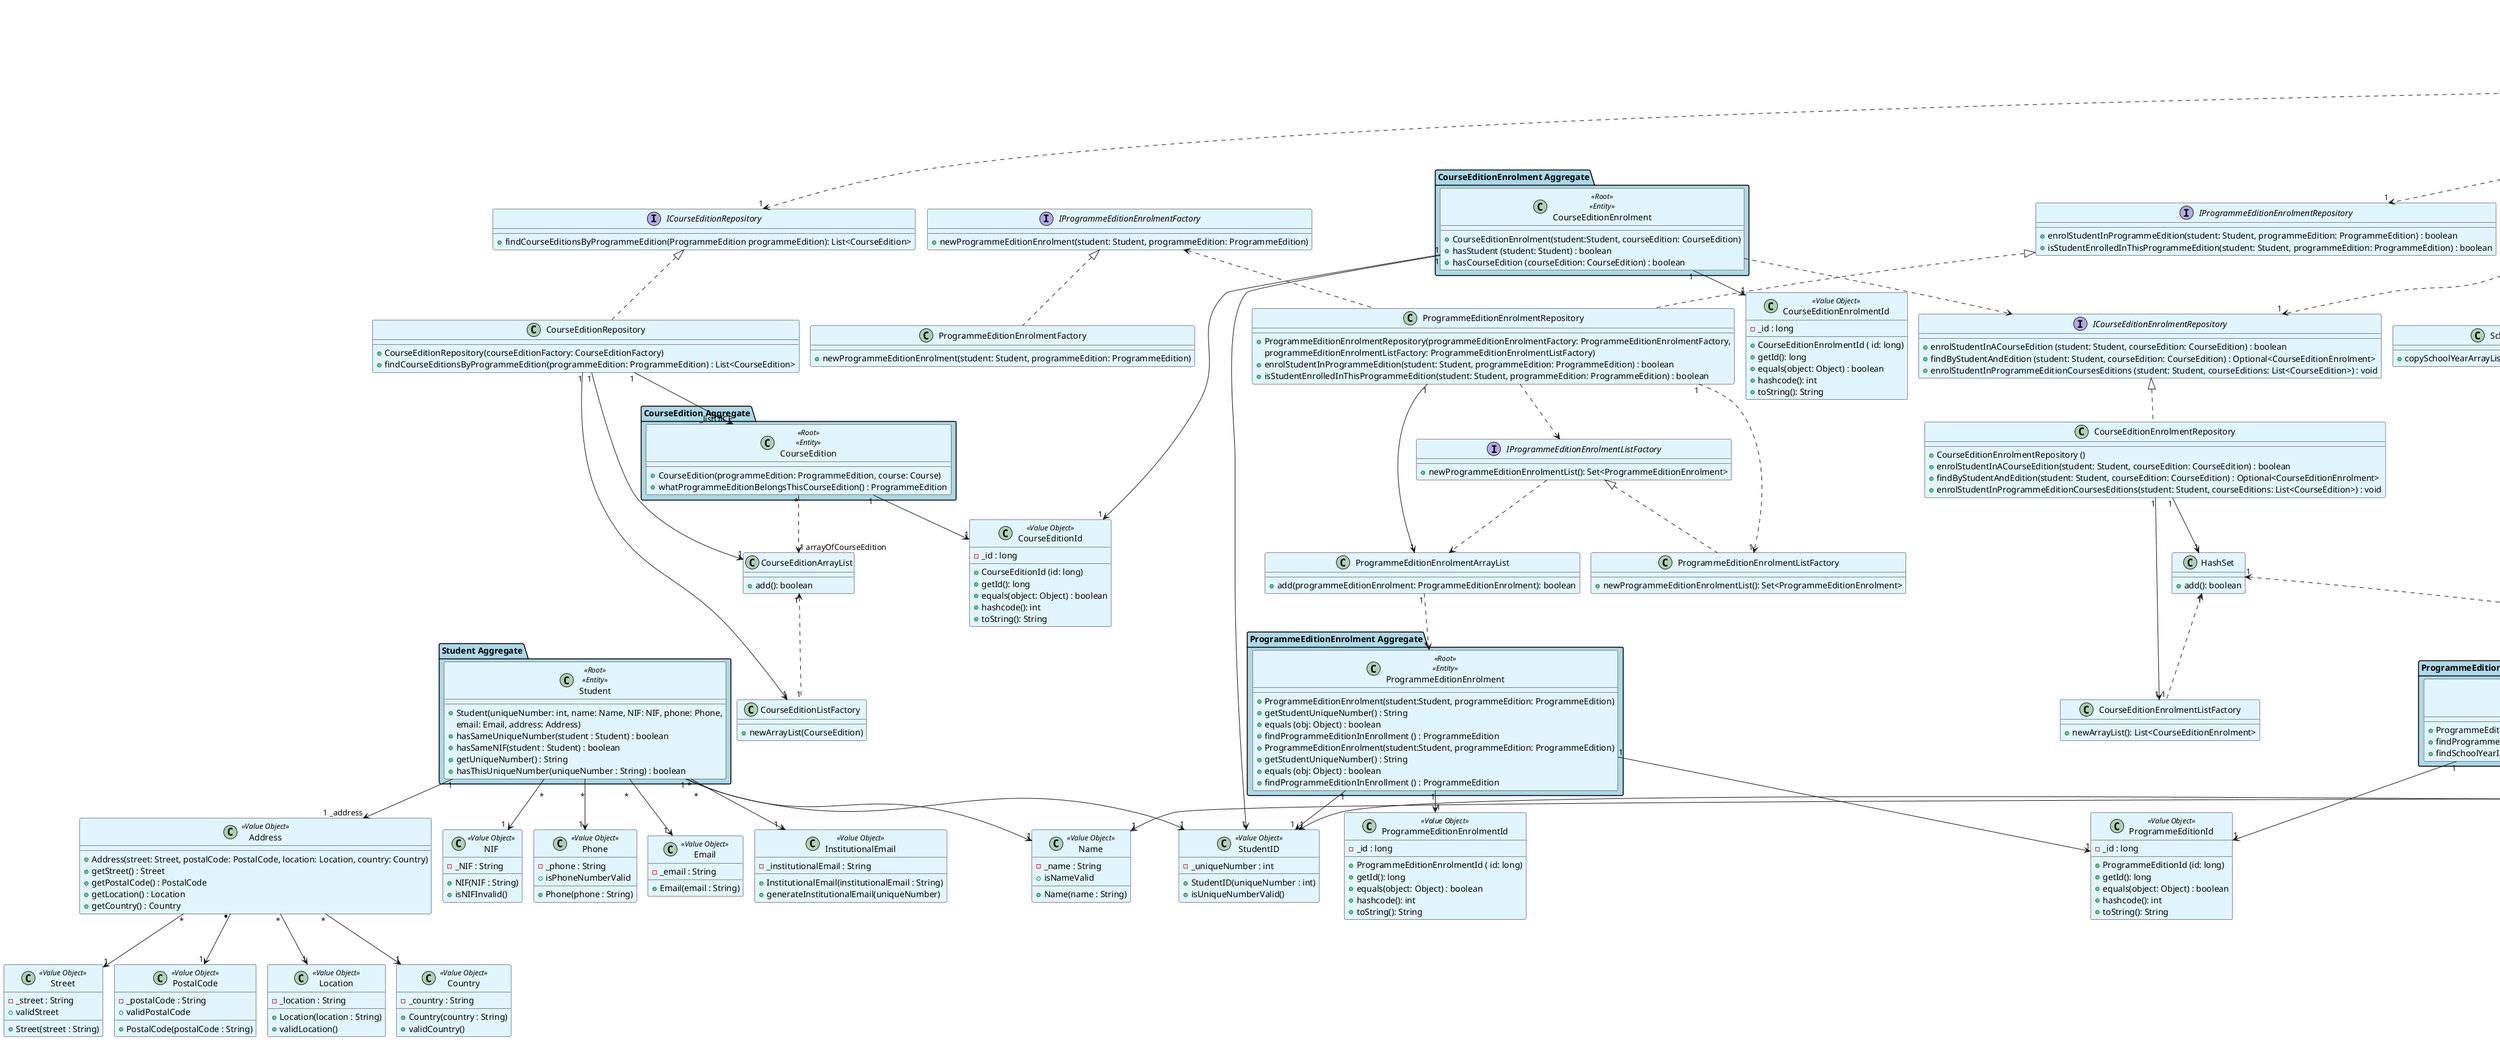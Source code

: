 @startuml
!pragma layout smetana
'left to right direction

skinparam ranksep 30
skinparam nodesep 30
skinparam classBackgroundColor #E1F5FE
skinparam linetype ortho

class US17_EnrolStudentInProgrammeEditionAndSetOfCoursesEditionsController {
    +US17_EnrolStudentInProgrammeEditionAndSetOfCoursesEditionsController(
          programmeEditionEnrolmentRepo: IProgrammeEditionEnrolmentRepository,
          programmeEditionRepository: IProgrammeEditionRepository,
          programmeRepository: IProgrammeRepository,
          courseEditionEnrolmentRepository: ICourseEditionEnrolmentRepository,
          courseEditionRepository: ICourseEditionRepository,
          schoolYearRepository: ISchoolYearRepository,
          programmeEnrolmentRepository: IProgrammeEnrolmentRepository)
    +enrolStudentInProgrammeEditionAndSetOfCoursesEditionsController(student: Student, programme: Programme, schoolYear: SchoolYear)
    +getAllProgrammes(): List<Programme>
    +getAllSchoolYears(): List<SchoolYear>
}

'Interfaces
interface IProgrammeEditionEnrolmentRepository {
    +enrolStudentInProgrammeEdition(student: Student, programmeEdition: ProgrammeEdition) : boolean
    +isStudentEnrolledInThisProgrammeEdition(student: Student, programmeEdition: ProgrammeEdition) : boolean
}

interface IProgrammeEditionRepository {
    +findProgrammeEditionBySchoolYearAndProgramme(programme: Programme, schoolYear: SchoolYear) : Optional<ProgrammeEdition>
}

interface IProgrammeRepository {
    +getAllProgrammes() : List<Programme>
}

interface ICourseEditionEnrolmentRepository {
    +enrolStudentInACourseEdition (student: Student, courseEdition: CourseEdition) : boolean
    +findByStudentAndEdition (student: Student, courseEdition: CourseEdition) : Optional<CourseEditionEnrolment>
    +enrolStudentInProgrammeEditionCoursesEditions (student: Student, courseEditions: List<CourseEdition>) : void
}

interface ICourseEditionRepository {
    +findCourseEditionsByProgrammeEdition(ProgrammeEdition programmeEdition): List<CourseEdition>
}

interface ISchoolYearRepository {
    +getAllSchoolYears() : List<SchoolYear>
}

interface IProgrammeEnrolmentRepository {
    +isStudentEnrolled(student: Student, programme: Programme) : boolean
}

interface IProgrammeRepositoryListFactory {
    +copyProgrammeArrayList(List<Programme>)
}

interface ISchoolYearListFactory {
    +copySchoolYearArrayList(List<SchoolYear>)
}

interface IProgrammeEditionEnrolmentFactory{
    +newProgrammeEditionEnrolment(student: Student, programmeEdition: ProgrammeEdition)
}

interface IProgrammeEditionEnrolmentListFactory{
    +newProgrammeEditionEnrolmentList(): Set<ProgrammeEditionEnrolment>
}

'Repositories
class ProgrammeEditionEnrolmentRepository {
    +ProgrammeEditionEnrolmentRepository(programmeEditionEnrolmentFactory: ProgrammeEditionEnrolmentFactory,
          programmeEditionEnrolmentListFactory: ProgrammeEditionEnrolmentListFactory)
    +enrolStudentInProgrammeEdition(student: Student, programmeEdition: ProgrammeEdition) : boolean
    +isStudentEnrolledInThisProgrammeEdition(student: Student, programmeEdition: ProgrammeEdition) : boolean
}

class ProgrammeEditionRepository {
    +ProgrammeEditionRepository(programmeEditionFactory: ProgrammeEditionFactory)
    +findProgrammeEditionBySchoolYearAndProgramme(programme: Programme, schoolYear: SchoolYear) : Optional<ProgrammeEdition>
}

class ProgrammeRepository {
    +ProgrammeRepository(programmeFactory: ProgrammeFactory)
    +getAllProgrammes() : List<Programme>
}

class CourseEditionEnrolmentRepository {
    +CourseEditionEnrolmentRepository ()
    +enrolStudentInACourseEdition(student: Student, courseEdition: CourseEdition) : boolean
    +findByStudentAndEdition(student: Student, courseEdition: CourseEdition) : Optional<CourseEditionEnrolment>
    +enrolStudentInProgrammeEditionCoursesEditions(student: Student, courseEditions: List<CourseEdition>) : void
}

class CourseEditionRepository {
    +CourseEditionRepository(courseEditionFactory: CourseEditionFactory)
    +findCourseEditionsByProgrammeEdition(programmeEdition: ProgrammeEdition) : List<CourseEdition>
}

class SchoolYearRepository {
    +schoolYearRepository(schoolYearFactory: SchoolYearFactory, schoolYearListFactory: SchoolYearListFactory)
    +getAllSchoolYears() : List<SchoolYear>
}

class ProgrammeEnrolmentRepository {
    +ProgrammeEnrolmentRepository()
    +isStudentEnrolled(student: Student, programme: Programme) : boolean
}

class ProgrammeEditionRepository {
    +ProgrammeEditionRepository(programmeEditionFactory: ProgrammeEditionFactory)
    +findProgrammeEditionBySchoolYearAndProgramme(programme: Programme, schoolYear: SchoolYear) : Optional<ProgrammeEdition>
}

'Repository -> interface
IProgrammeEditionEnrolmentRepository <|.. ProgrammeEditionEnrolmentRepository
IProgrammeEditionRepository <|.. ProgrammeEditionRepository
IProgrammeRepository <|.. ProgrammeRepository
ICourseEditionEnrolmentRepository <|.. CourseEditionEnrolmentRepository
ICourseEditionRepository <|.. CourseEditionRepository
ISchoolYearRepository <|.. SchoolYearRepository
IProgrammeEnrolmentRepository <|.. ProgrammeEnrolmentRepository

'Aggregates
package "CourseEditionEnrolment Aggregate" #Lightblue {
    class CourseEditionEnrolment <<Root>> <<Entity>> {
    +CourseEditionEnrolment(student:Student, courseEdition: CourseEdition)
    +hasStudent (student: Student) : boolean
    +hasCourseEdition (courseEdition: CourseEdition) : boolean
    }
}

package "ProgrammeEditionEnrolment Aggregate" #Lightblue {
    class ProgrammeEditionEnrolment <<Root>> <<Entity>> {
    +ProgrammeEditionEnrolment(student:Student, programmeEdition: ProgrammeEdition)
    +getStudentUniqueNumber() : String
    +equals (obj: Object) : boolean
    +findProgrammeEditionInEnrollment () : ProgrammeEdition
    }
}

package "ProgrammeEditionEnrolment Aggregate" #Lightblue {
    class ProgrammeEditionEnrolment <<Root>> <<Entity>> {
    +ProgrammeEditionEnrolment(student:Student, programmeEdition: ProgrammeEdition)
    +getStudentUniqueNumber() : String
    +equals (obj: Object) : boolean
    +findProgrammeEditionInEnrollment () : ProgrammeEdition
    }
}

package "Programme Aggregate" #Lightblue{
    class Programme <<Root>> <<Entity>>  {
     + Programme(name : String, acronym : String, quantityOfEcts: int, quantityOfSemesters : int,
          degreeType : DegreeType, department : Department, programmeDirector : Teacher, programmeCourseListFactory: ProgrammeCourseListFactory)
    }
 }

 package "Student Aggregate" #Lightblue{
     class Student <<Root>> <<Entity>> {
         +Student(uniqueNumber: int, name: Name, NIF: NIF, phone: Phone,
         email: Email, address: Address)
         + hasSameUniqueNumber(student : Student) : boolean
         + hasSameNIF(student : Student) : boolean
         + getUniqueNumber() : String
         + hasThisUniqueNumber(uniqueNumber : String) : boolean
     }
 }

 package "ProgrammeEdition Aggregate" #Lightblue{
     class ProgrammeEdition <<Root>> <<Entity>> {
         +ProgrammeEdition(programme: Programme, schoolYear: SchoolYear)
         +findProgrammeInProgrammeEdition() : Programme
         +findSchoolYearInProgrammeEdition() : SchoolYear
     }
 }

 package "CourseEdition Aggregate" #Lightblue{
     class CourseEdition <<Root>> <<Entity>> {
         +CourseEdition(programmeEdition: ProgrammeEdition, course: Course)
         +whatProgrammeEditionBelongsThisCourseEdition() : ProgrammeEdition
     }
 }

 package "SchoolYear Aggregate" #Lightblue{
     class SchoolYear <<Root>> <<Entity>>  {
        -_description:String
        -_startData:String
        -_endDate:String
        +SchoolYear(description: String, StartDate: String, EndDate: String)
    }
 }

package "ProgrammeEnrolment Aggregate" #Lightblue{
    class ProgrammeEnrolment <<Root>> <<Entity>> {
        +ProgrammeEnrolment(student: Student, accessMethod: AccessMethod)
        +getStudentFromEnrolment() : Student
        +getProgrammeFromEnrolment() : Programme
    }
}


'Value Objects

class CourseEditionEnrolmentId <<Value Object>>{
    -_id : long
    + CourseEditionEnrolmentId ( id: long)
    + getId(): long
    + equals(object: Object) : boolean
    + hashcode(): int
    + toString(): String

}

class ProgrammeEditionEnrolmentId <<Value Object>> {
    -_id : long
    + ProgrammeEditionEnrolmentId ( id: long)
    + getId(): long
    + equals(object: Object) : boolean
    + hashcode(): int
    + toString(): String

}

class ProgrammeId <<Value Object>> {
    -_id : long
    + SchoolYearId (id: long)
    + getId(): long
    + equals(object: Object) : boolean
    + hashcode(): int
    + toString(): String
}

class StudentID <<Value Object>> {
    -_uniqueNumber : int
    + StudentID(uniqueNumber : int)
    + isUniqueNumberValid()
}

class Name <<Value Object>> {
    -_name : String
    + Name(name : String)
    + isNameValid
}

class NIF <<Value Object>> {
    -_NIF : String
    + NIF(NIF : String)
    + isNIFInvalid()
}

class Phone <<Value Object>> {
    -_phone : String
    + Phone(phone : String)
    + isPhoneNumberValid
}

class Acronym <<Value Object>> {
     -_acronym : String
     + Acronym(acronym : String)
     + isAcronymInvalid(acronym : String)
}

class QuantEcts <<ValueObject>> {
    -_quantEcts: int
    + QuantEcts(quantityOfEcts : int)
    + isQuantEctsValid(quantityOfEcts : int)
}

class QuantityOfSemesters <<ValueObject>> {
    -_quantityOfSemesters: int
    + QuantSemesters(quantityOfSemesters: int)
    + isQuantityOfSemestersValid(quantityOfSemesters: int)
}

class ProgrammeID <<Value Object>> {
    -_programmeID :
}

class Email <<Value Object>> {
    -_email : String
    + Email(email : String)
}

class InstitutionalEmail <<Value Object>> {
    -_institutionalEmail : String
    + InstitutionalEmail(institutionalEmail : String)
    + generateInstitutionalEmail(uniqueNumber)
}
class Address <<Value Object>> {
        +Address(street: Street, postalCode: PostalCode, location: Location, country: Country)
        + getStreet() : Street
        + getPostalCode() : PostalCode
        + getLocation() : Location
        + getCountry() : Country
    }

class Street <<Value Object>> {
    -_street : String
    + Street(street : String)
    + validStreet
}

class PostalCode <<Value Object>> {
    -_postalCode : String
    + PostalCode(postalCode : String)
    + validPostalCode
}

class Location <<Value Object>> {
    -_location : String
    + Location(location : String)
    + validLocation()
}

class Country <<Value Object>> {
    -_country : String
    + Country(country : String)
    + validCountry()

}

class ProgrammeEnrolmentId <<Value Object>>{
    -_id : long
    + SchoolYearId (id: long)
    + getId(): long
    + equals(object: Object) : boolean
    + hashcode(): int
    + toString(): String
}

class CourseEditionId <<Value Object>>{
    -_id : long
    + CourseEditionId (id: long)
    + getId(): long
    + equals(object: Object) : boolean
    + hashcode(): int
    + toString(): String
}

class ProgrammeEditionId <<Value Object>> {
        -_id : long
        + ProgrammeEditionId (id: long)
        + getId(): long
        + equals(object: Object) : boolean
        + hashcode(): int
        + toString(): String
}

class SchoolYearId <<Value Object>>{
    -_id : long
    + SchoolYearId (id: long)
    + getId(): long
    + equals(object: Object) : boolean
    + hashcode(): int
    + toString(): String
    }

'Factory
class ProgrammeEditionEnrolmentFactory {
    +newProgrammeEditionEnrolment(student: Student, programmeEdition: ProgrammeEdition)
}

class ProgrammeEditionEnrolmentListFactory{
+newProgrammeEditionEnrolmentList(): Set<ProgrammeEditionEnrolment>
}

class CourseEditionEnrolmentListFactory {
    +newArrayList(): List<CourseEditionEnrolment>
}

class ProgrammeRepositoryListFactoryImpl {
    +copyProgrammeArrayList(List<Programme>): List<Programme>
}

class SchoolYearListFactory {
    +copySchoolYearArrayList(List<SchoolYear>) : List<SchoolYear>
}


class CourseEditionListFactory{
    +newArrayList(CourseEdition)
}


'Others

class HashSet{
    + add(): boolean
}

class ProgrammeArrayList {
    +add(): boolean
}

class ProgrammeEditionEnrolmentArrayList{
     +add(programmeEditionEnrolment: ProgrammeEditionEnrolment): boolean
}

class SchoolYearArrayList {
    +add(): boolean
}

class CourseEditionArrayList{
     +add(): boolean
}

' Controller - interfacesRepo
US17_EnrolStudentInProgrammeEditionAndSetOfCoursesEditionsController "1" ..> "1" IProgrammeEditionEnrolmentRepository
US17_EnrolStudentInProgrammeEditionAndSetOfCoursesEditionsController "1" ..> "1" IProgrammeEditionRepository
US17_EnrolStudentInProgrammeEditionAndSetOfCoursesEditionsController "1" ..> "1" IProgrammeRepository
US17_EnrolStudentInProgrammeEditionAndSetOfCoursesEditionsController "1" ..> "1" ICourseEditionEnrolmentRepository
US17_EnrolStudentInProgrammeEditionAndSetOfCoursesEditionsController "1" ..> "1" ICourseEditionRepository
US17_EnrolStudentInProgrammeEditionAndSetOfCoursesEditionsController "1" ..> "1" ISchoolYearRepository
US17_EnrolStudentInProgrammeEditionAndSetOfCoursesEditionsController "1" ..> "1" IProgrammeEnrolmentRepository

' Other connections
Student "1" --> "1 _address" Address
CourseEditionRepository "1" --> "_listOfCE" CourseEdition
CourseEditionRepository "1" --> "1" CourseEditionListFactory
CourseEditionRepository "1" --> "1" CourseEditionArrayList
CourseEditionArrayList "1" <.. "1" CourseEditionListFactory
CourseEditionArrayList "1 arrayOfCourseEdition" <.u. "*" CourseEdition
CourseEditionEnrolment " " ..> " " ICourseEditionEnrolmentRepository
CourseEditionEnrolmentRepository "1" --> "1" CourseEditionEnrolmentListFactory
CourseEditionEnrolmentRepository "1" --> "1" HashSet
HashSet "1" <.. "1" CourseEditionEnrolmentListFactory
HashSet "1" <.. "*" SchoolYear
ProgrammeEditionEnrolment"1" --> "1" StudentID
ProgrammeEditionEnrolmentRepository "1" --> "1" ProgrammeEditionEnrolmentArrayList
IProgrammeEditionEnrolmentFactory <.. ProgrammeEditionEnrolmentRepository
ProgrammeEditionEnrolmentArrayList "1" ..> "*" ProgrammeEditionEnrolment
ProgrammeEditionEnrolmentRepository "1" ..> "1" ProgrammeEditionEnrolmentListFactory
ProgrammeEditionEnrolmentRepository ..> IProgrammeEditionEnrolmentListFactory
IProgrammeEditionEnrolmentListFactory ..> ProgrammeEditionEnrolmentArrayList
IProgrammeEditionEnrolmentFactory <|.. ProgrammeEditionEnrolmentFactory
IProgrammeEditionEnrolmentListFactory <|.. ProgrammeEditionEnrolmentListFactory
ProgrammeEnrolmentRepository "1" --> "*" ProgrammeEnrolment
ProgrammeRepository ..> IProgrammeRepositoryListFactory
ProgrammeRepository ..> Programme
ProgrammeRepository "1" --> "1" ProgrammeArrayList
ProgrammeArrayList "1" --> " _programme *" Programme
IProgrammeRepositoryListFactory ..> ProgrammeArrayList
ProgrammeRepositoryListFactoryImpl ..|> IProgrammeRepositoryListFactory
SchoolYearRepository ..> ISchoolYearListFactory
SchoolYearListFactory ..|> ISchoolYearListFactory
ISchoolYearListFactory ..> SchoolYearArrayList
SchoolYearRepository ..> SchoolYear
SchoolYearRepository "1" --> "1" SchoolYearArrayList
SchoolYearArrayList "1" --> " _schoolYear *" SchoolYear
ProgrammeEditionEnrolment "1"--> "1" ProgrammeEditionId
ProgrammeEditionEnrolment "1"--> "1" ProgrammeEditionEnrolmentId
ProgrammeEdition "1" --> "1" ProgrammeEditionId
CourseEdition "1" -->"1" CourseEditionId
ProgrammeEdition "1" --> "1" SchoolYearId
SchoolYear "1" --> "1" SchoolYearId
CourseEditionEnrolment "1" --> "1" StudentID
CourseEditionEnrolment "1" --> "1" CourseEditionId
CourseEditionEnrolment "1" --> "1" CourseEditionEnrolmentId
ProgrammeEnrolment "1" --> "1" ProgrammeId
Programme "1" --> "1" ProgrammeId
Programme "1" --> "1" Name
Programme "1" --> "1" Acronym
Programme "1" --> "1" QuantEcts
Programme "1" --> "1" QuantityOfSemesters
ProgrammeEnrolment "1" --> "1" StudentID
ProgrammeEnrolment "1" --> "1" ProgrammeEnrolmentId
Student "1" --> "1" StudentID
Student "*" --> "1" Name
Student "\n *" --> "1  " Email
Student "\n *" --> "1   " InstitutionalEmail
Student "\n *" --> "1 " Phone
Student "\n *" --> "1 " NIF
Address "  *" ---> "1" Street
Address "*                " ---> "1" PostalCode
Address " *" ---> "1" Location
Address " *" ---> "1" Country
@enduml
